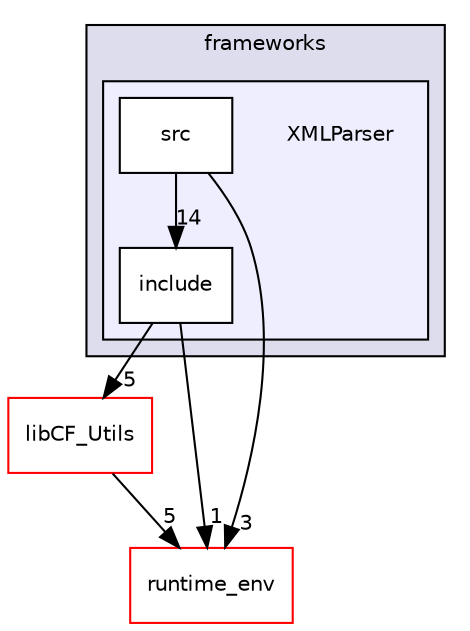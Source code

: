 digraph "frameworks/XMLParser" {
  compound=true
  node [ fontsize="10", fontname="Helvetica"];
  edge [ labelfontsize="10", labelfontname="Helvetica"];
  subgraph clusterdir_27e7b6da28153e106312658788f622d3 {
    graph [ bgcolor="#ddddee", pencolor="black", label="frameworks" fontname="Helvetica", fontsize="10", URL="dir_27e7b6da28153e106312658788f622d3.html"]
  subgraph clusterdir_82d23cf221d390315bcc70b79c1eb009 {
    graph [ bgcolor="#eeeeff", pencolor="black", label="" URL="dir_82d23cf221d390315bcc70b79c1eb009.html"];
    dir_82d23cf221d390315bcc70b79c1eb009 [shape=plaintext label="XMLParser"];
    dir_a43de32ec6bab111781b614e30f333e6 [shape=box label="include" color="black" fillcolor="white" style="filled" URL="dir_a43de32ec6bab111781b614e30f333e6.html"];
    dir_c1c25090ae799792e746c4a64078dc3c [shape=box label="src" color="black" fillcolor="white" style="filled" URL="dir_c1c25090ae799792e746c4a64078dc3c.html"];
  }
  }
  dir_ecac01cf0516f87ea4205d3d96f45c96 [shape=box label="libCF_Utils" fillcolor="white" style="filled" color="red" URL="dir_ecac01cf0516f87ea4205d3d96f45c96.html"];
  dir_f225e4d86008d3e73336a06c8611e2b4 [shape=box label="runtime_env" fillcolor="white" style="filled" color="red" URL="dir_f225e4d86008d3e73336a06c8611e2b4.html"];
  dir_a43de32ec6bab111781b614e30f333e6->dir_ecac01cf0516f87ea4205d3d96f45c96 [headlabel="5", labeldistance=1.5 headhref="dir_000032_000028.html"];
  dir_a43de32ec6bab111781b614e30f333e6->dir_f225e4d86008d3e73336a06c8611e2b4 [headlabel="1", labeldistance=1.5 headhref="dir_000032_000034.html"];
  dir_ecac01cf0516f87ea4205d3d96f45c96->dir_f225e4d86008d3e73336a06c8611e2b4 [headlabel="5", labeldistance=1.5 headhref="dir_000028_000034.html"];
  dir_c1c25090ae799792e746c4a64078dc3c->dir_a43de32ec6bab111781b614e30f333e6 [headlabel="14", labeldistance=1.5 headhref="dir_000033_000032.html"];
  dir_c1c25090ae799792e746c4a64078dc3c->dir_f225e4d86008d3e73336a06c8611e2b4 [headlabel="3", labeldistance=1.5 headhref="dir_000033_000034.html"];
}
